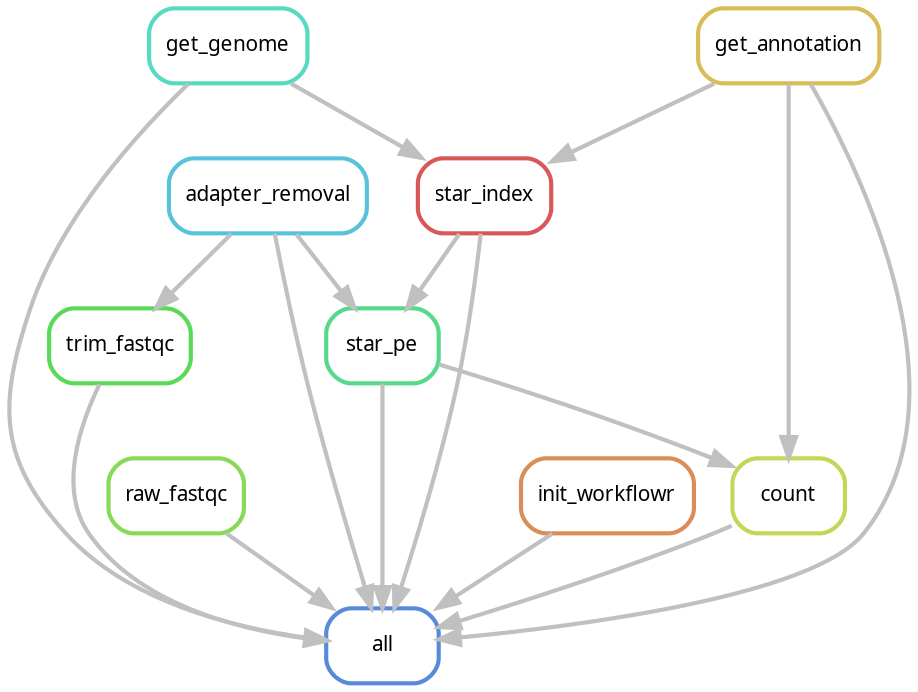 digraph snakemake_dag {
    graph[bgcolor=white, margin=0];
    node[shape=box, style=rounded, fontname=sans,                 fontsize=10, penwidth=2];
    edge[penwidth=2, color=grey];
	0[label = "all", color = "0.60 0.6 0.85", style="rounded"];
	1[label = "star_index", color = "0.00 0.6 0.85", style="rounded"];
	2[label = "adapter_removal", color = "0.53 0.6 0.85", style="rounded"];
	3[label = "raw_fastqc", color = "0.27 0.6 0.85", style="rounded"];
	4[label = "star_pe", color = "0.40 0.6 0.85", style="rounded"];
	5[label = "get_genome", color = "0.47 0.6 0.85", style="rounded"];
	6[label = "trim_fastqc", color = "0.33 0.6 0.85", style="rounded"];
	7[label = "init_workflowr", color = "0.07 0.6 0.85", style="rounded"];
	8[label = "get_annotation", color = "0.13 0.6 0.85", style="rounded"];
	9[label = "count", color = "0.20 0.6 0.85", style="rounded"];
	1 -> 0
	7 -> 0
	8 -> 0
	9 -> 0
	3 -> 0
	6 -> 0
	4 -> 0
	5 -> 0
	2 -> 0
	5 -> 1
	8 -> 1
	1 -> 4
	2 -> 4
	2 -> 6
	8 -> 9
	4 -> 9
}            
